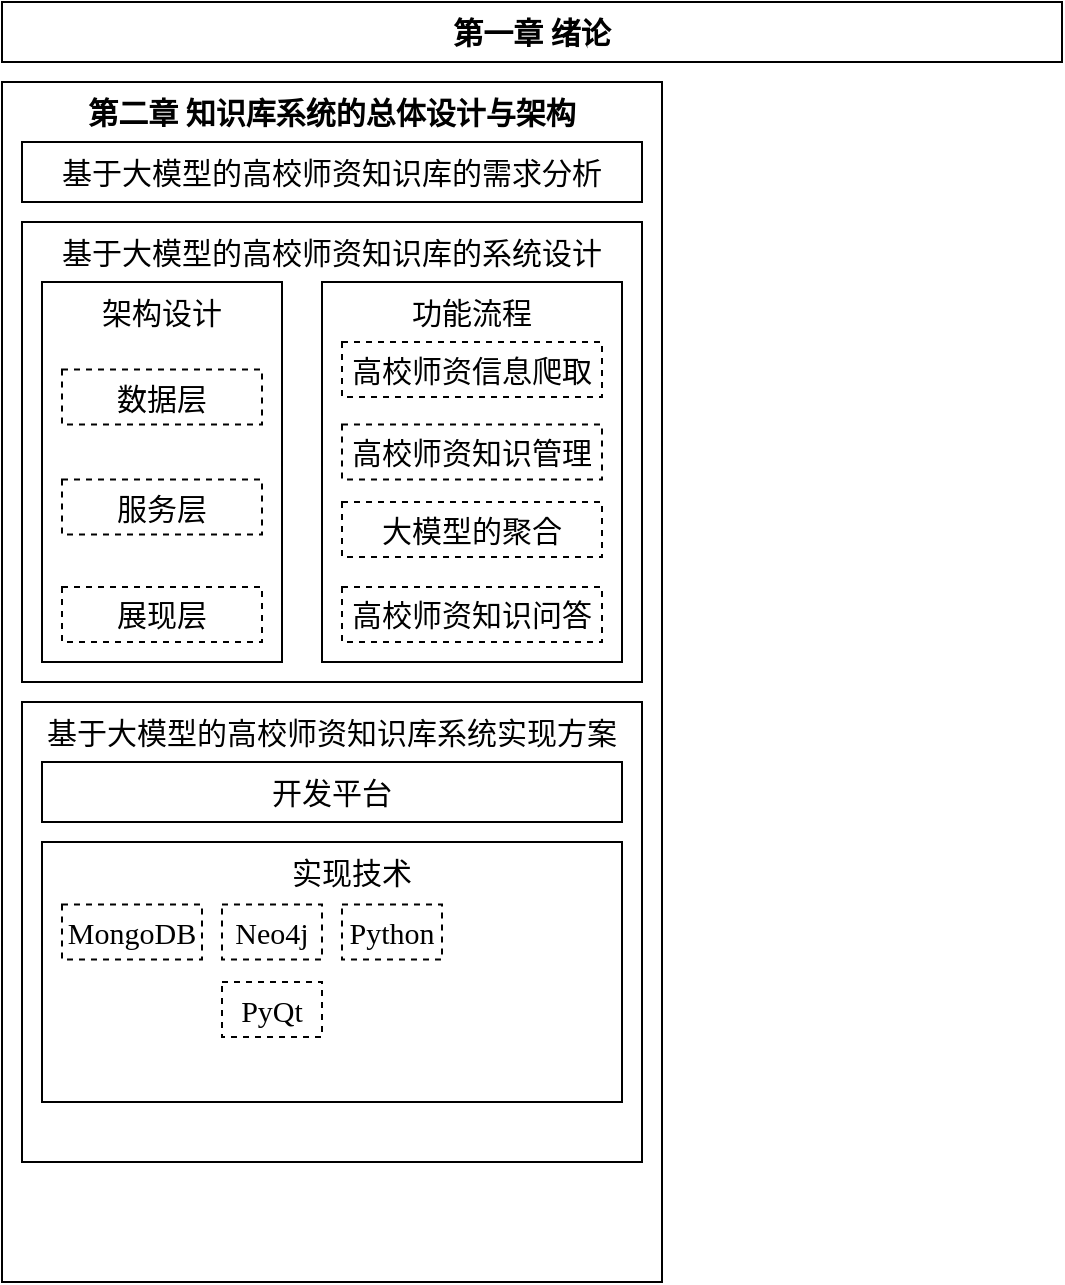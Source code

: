 <mxfile version="24.2.5" type="github">
  <diagram name="第 1 页" id="RLIpUlMl5tuERCqupQb9">
    <mxGraphModel dx="1000" dy="497" grid="1" gridSize="10" guides="1" tooltips="1" connect="1" arrows="1" fold="1" page="1" pageScale="1" pageWidth="827" pageHeight="1169" math="0" shadow="0">
      <root>
        <mxCell id="0" />
        <mxCell id="1" parent="0" />
        <mxCell id="gUjjzV2rQby6Is31GigP-1" value="&lt;font face=&quot;Times New Roman&quot; style=&quot;font-size: 15px;&quot;&gt;&lt;b&gt;第一章 绪论&lt;/b&gt;&lt;/font&gt;" style="rounded=0;whiteSpace=wrap;html=1;" vertex="1" parent="1">
          <mxGeometry x="150" y="190" width="530" height="30" as="geometry" />
        </mxCell>
        <mxCell id="gUjjzV2rQby6Is31GigP-6" value="" style="rounded=0;whiteSpace=wrap;html=1;" vertex="1" parent="1">
          <mxGeometry x="150" y="230" width="330" height="600" as="geometry" />
        </mxCell>
        <mxCell id="gUjjzV2rQby6Is31GigP-3" value="&lt;p class=&quot;MsoNormal&quot;&gt;&lt;font face=&quot;Times New Roman&quot; style=&quot;font-size: 15px;&quot;&gt;&lt;b&gt;第二章 知识库系统的总体设计与架构&lt;/b&gt;&lt;/font&gt;&lt;/p&gt;" style="rounded=0;whiteSpace=wrap;html=1;opacity=0;" vertex="1" parent="1">
          <mxGeometry x="150" y="230" width="330" height="30" as="geometry" />
        </mxCell>
        <mxCell id="gUjjzV2rQby6Is31GigP-4" value="&lt;p align=&quot;center&quot; class=&quot;MsoNormal&quot;&gt;&lt;font face=&quot;Times New Roman&quot; style=&quot;font-size: 15px;&quot;&gt;基于大模型的高校师资知识库的需求分析&lt;/font&gt;&lt;/p&gt;" style="rounded=0;whiteSpace=wrap;html=1;" vertex="1" parent="1">
          <mxGeometry x="160" y="260" width="310" height="30" as="geometry" />
        </mxCell>
        <mxCell id="gUjjzV2rQby6Is31GigP-7" value="" style="rounded=0;whiteSpace=wrap;html=1;" vertex="1" parent="1">
          <mxGeometry x="160" y="300" width="310" height="230" as="geometry" />
        </mxCell>
        <mxCell id="gUjjzV2rQby6Is31GigP-8" value="&lt;p class=&quot;MsoNormal&quot;&gt;&lt;span style=&quot;font-family: &amp;quot;Times New Roman&amp;quot;; font-size: 15px;&quot;&gt;基于大模型的高校师资知识库的系统设计&lt;/span&gt;&lt;br&gt;&lt;/p&gt;" style="rounded=0;whiteSpace=wrap;html=1;opacity=0;" vertex="1" parent="1">
          <mxGeometry x="160" y="300" width="310" height="30" as="geometry" />
        </mxCell>
        <mxCell id="gUjjzV2rQby6Is31GigP-9" value="" style="rounded=0;whiteSpace=wrap;html=1;" vertex="1" parent="1">
          <mxGeometry x="170" y="330" width="120" height="190" as="geometry" />
        </mxCell>
        <mxCell id="gUjjzV2rQby6Is31GigP-10" value="" style="rounded=0;whiteSpace=wrap;html=1;" vertex="1" parent="1">
          <mxGeometry x="310" y="330" width="150" height="190" as="geometry" />
        </mxCell>
        <mxCell id="gUjjzV2rQby6Is31GigP-11" value="&lt;p class=&quot;MsoNormal&quot;&gt;&lt;font face=&quot;Times New Roman&quot;&gt;&lt;span style=&quot;font-size: 15px;&quot;&gt;架构设计&lt;/span&gt;&lt;/font&gt;&lt;br&gt;&lt;/p&gt;" style="rounded=0;whiteSpace=wrap;html=1;opacity=0;" vertex="1" parent="1">
          <mxGeometry x="170" y="330" width="120" height="30" as="geometry" />
        </mxCell>
        <mxCell id="gUjjzV2rQby6Is31GigP-12" value="&lt;font style=&quot;font-size: 15px;&quot; face=&quot;Times New Roman&quot;&gt;数据层&lt;/font&gt;" style="rounded=0;whiteSpace=wrap;html=1;dashed=1;" vertex="1" parent="1">
          <mxGeometry x="180" y="373.75" width="100" height="27.5" as="geometry" />
        </mxCell>
        <mxCell id="gUjjzV2rQby6Is31GigP-13" value="&lt;font face=&quot;Times New Roman&quot;&gt;&lt;span style=&quot;font-size: 15px;&quot;&gt;服务层&lt;/span&gt;&lt;/font&gt;" style="rounded=0;whiteSpace=wrap;html=1;dashed=1;" vertex="1" parent="1">
          <mxGeometry x="180" y="428.75" width="100" height="27.5" as="geometry" />
        </mxCell>
        <mxCell id="gUjjzV2rQby6Is31GigP-14" value="&lt;font face=&quot;Times New Roman&quot;&gt;&lt;span style=&quot;font-size: 15px;&quot;&gt;展现层&lt;/span&gt;&lt;/font&gt;" style="rounded=0;whiteSpace=wrap;html=1;dashed=1;" vertex="1" parent="1">
          <mxGeometry x="180" y="482.5" width="100" height="27.5" as="geometry" />
        </mxCell>
        <mxCell id="gUjjzV2rQby6Is31GigP-15" value="&lt;p class=&quot;MsoNormal&quot;&gt;&lt;font face=&quot;Times New Roman&quot;&gt;&lt;span style=&quot;font-size: 15px;&quot;&gt;功能流程&lt;/span&gt;&lt;/font&gt;&lt;br&gt;&lt;/p&gt;" style="rounded=0;whiteSpace=wrap;html=1;opacity=0;" vertex="1" parent="1">
          <mxGeometry x="310" y="330" width="150" height="30" as="geometry" />
        </mxCell>
        <mxCell id="gUjjzV2rQby6Is31GigP-16" value="&lt;font face=&quot;Times New Roman&quot;&gt;&lt;span style=&quot;font-size: 15px;&quot;&gt;高校师资信息爬取&lt;/span&gt;&lt;/font&gt;" style="rounded=0;whiteSpace=wrap;html=1;dashed=1;" vertex="1" parent="1">
          <mxGeometry x="320" y="360" width="130" height="27.5" as="geometry" />
        </mxCell>
        <mxCell id="gUjjzV2rQby6Is31GigP-17" value="&lt;font face=&quot;Times New Roman&quot;&gt;&lt;span style=&quot;font-size: 15px;&quot;&gt;高校师资知识管理&lt;/span&gt;&lt;/font&gt;" style="rounded=0;whiteSpace=wrap;html=1;dashed=1;" vertex="1" parent="1">
          <mxGeometry x="320" y="401.25" width="130" height="27.5" as="geometry" />
        </mxCell>
        <mxCell id="gUjjzV2rQby6Is31GigP-18" value="&lt;font face=&quot;Times New Roman&quot;&gt;&lt;span style=&quot;font-size: 15px;&quot;&gt;大模型的聚合&lt;/span&gt;&lt;/font&gt;" style="rounded=0;whiteSpace=wrap;html=1;dashed=1;" vertex="1" parent="1">
          <mxGeometry x="320" y="440" width="130" height="27.5" as="geometry" />
        </mxCell>
        <mxCell id="gUjjzV2rQby6Is31GigP-19" value="&lt;font face=&quot;Times New Roman&quot;&gt;&lt;span style=&quot;font-size: 15px;&quot;&gt;高校师资知识问答&lt;/span&gt;&lt;/font&gt;" style="rounded=0;whiteSpace=wrap;html=1;dashed=1;" vertex="1" parent="1">
          <mxGeometry x="320" y="482.5" width="130" height="27.5" as="geometry" />
        </mxCell>
        <mxCell id="gUjjzV2rQby6Is31GigP-20" value="" style="rounded=0;whiteSpace=wrap;html=1;" vertex="1" parent="1">
          <mxGeometry x="160" y="540" width="310" height="230" as="geometry" />
        </mxCell>
        <mxCell id="gUjjzV2rQby6Is31GigP-21" value="&lt;p class=&quot;MsoNormal&quot;&gt;&lt;span style=&quot;font-family: &amp;quot;Times New Roman&amp;quot;; font-size: 15px;&quot;&gt;基于大模型的高校师资知识库系统实现方案&lt;/span&gt;&lt;br&gt;&lt;/p&gt;" style="rounded=0;whiteSpace=wrap;html=1;opacity=0;" vertex="1" parent="1">
          <mxGeometry x="160" y="540" width="310" height="30" as="geometry" />
        </mxCell>
        <mxCell id="gUjjzV2rQby6Is31GigP-23" value="&lt;p align=&quot;center&quot; class=&quot;MsoNormal&quot;&gt;&lt;font face=&quot;Times New Roman&quot; style=&quot;font-size: 15px;&quot;&gt;开发平台&lt;/font&gt;&lt;/p&gt;" style="rounded=0;whiteSpace=wrap;html=1;" vertex="1" parent="1">
          <mxGeometry x="170" y="570" width="290" height="30" as="geometry" />
        </mxCell>
        <mxCell id="gUjjzV2rQby6Is31GigP-24" value="" style="rounded=0;whiteSpace=wrap;html=1;" vertex="1" parent="1">
          <mxGeometry x="170" y="610" width="290" height="130" as="geometry" />
        </mxCell>
        <mxCell id="gUjjzV2rQby6Is31GigP-25" value="&lt;p class=&quot;MsoNormal&quot;&gt;&lt;span style=&quot;font-family: &amp;quot;Times New Roman&amp;quot;; font-size: 15px;&quot;&gt;实现技术&lt;/span&gt;&lt;br&gt;&lt;/p&gt;" style="rounded=0;whiteSpace=wrap;html=1;opacity=0;" vertex="1" parent="1">
          <mxGeometry x="170" y="610" width="310" height="30" as="geometry" />
        </mxCell>
        <mxCell id="gUjjzV2rQby6Is31GigP-22" value="&lt;font face=&quot;Times New Roman&quot;&gt;&lt;span style=&quot;font-size: 15px;&quot;&gt;MongoDB&lt;/span&gt;&lt;/font&gt;" style="rounded=0;whiteSpace=wrap;html=1;dashed=1;" vertex="1" parent="1">
          <mxGeometry x="180" y="641.25" width="70" height="27.5" as="geometry" />
        </mxCell>
        <mxCell id="gUjjzV2rQby6Is31GigP-27" value="&lt;font face=&quot;Times New Roman&quot;&gt;&lt;span style=&quot;font-size: 15px;&quot;&gt;Neo4j&lt;/span&gt;&lt;/font&gt;" style="rounded=0;whiteSpace=wrap;html=1;dashed=1;" vertex="1" parent="1">
          <mxGeometry x="260" y="641.25" width="50" height="27.5" as="geometry" />
        </mxCell>
        <mxCell id="gUjjzV2rQby6Is31GigP-28" value="&lt;font face=&quot;Times New Roman&quot;&gt;&lt;span style=&quot;font-size: 15px;&quot;&gt;Python&lt;/span&gt;&lt;/font&gt;" style="rounded=0;whiteSpace=wrap;html=1;dashed=1;" vertex="1" parent="1">
          <mxGeometry x="320" y="641.25" width="50" height="27.5" as="geometry" />
        </mxCell>
        <mxCell id="gUjjzV2rQby6Is31GigP-29" value="&lt;font face=&quot;Times New Roman&quot;&gt;&lt;span style=&quot;font-size: 15px;&quot;&gt;PyQt&lt;/span&gt;&lt;/font&gt;" style="rounded=0;whiteSpace=wrap;html=1;dashed=1;" vertex="1" parent="1">
          <mxGeometry x="260" y="680" width="50" height="27.5" as="geometry" />
        </mxCell>
      </root>
    </mxGraphModel>
  </diagram>
</mxfile>
